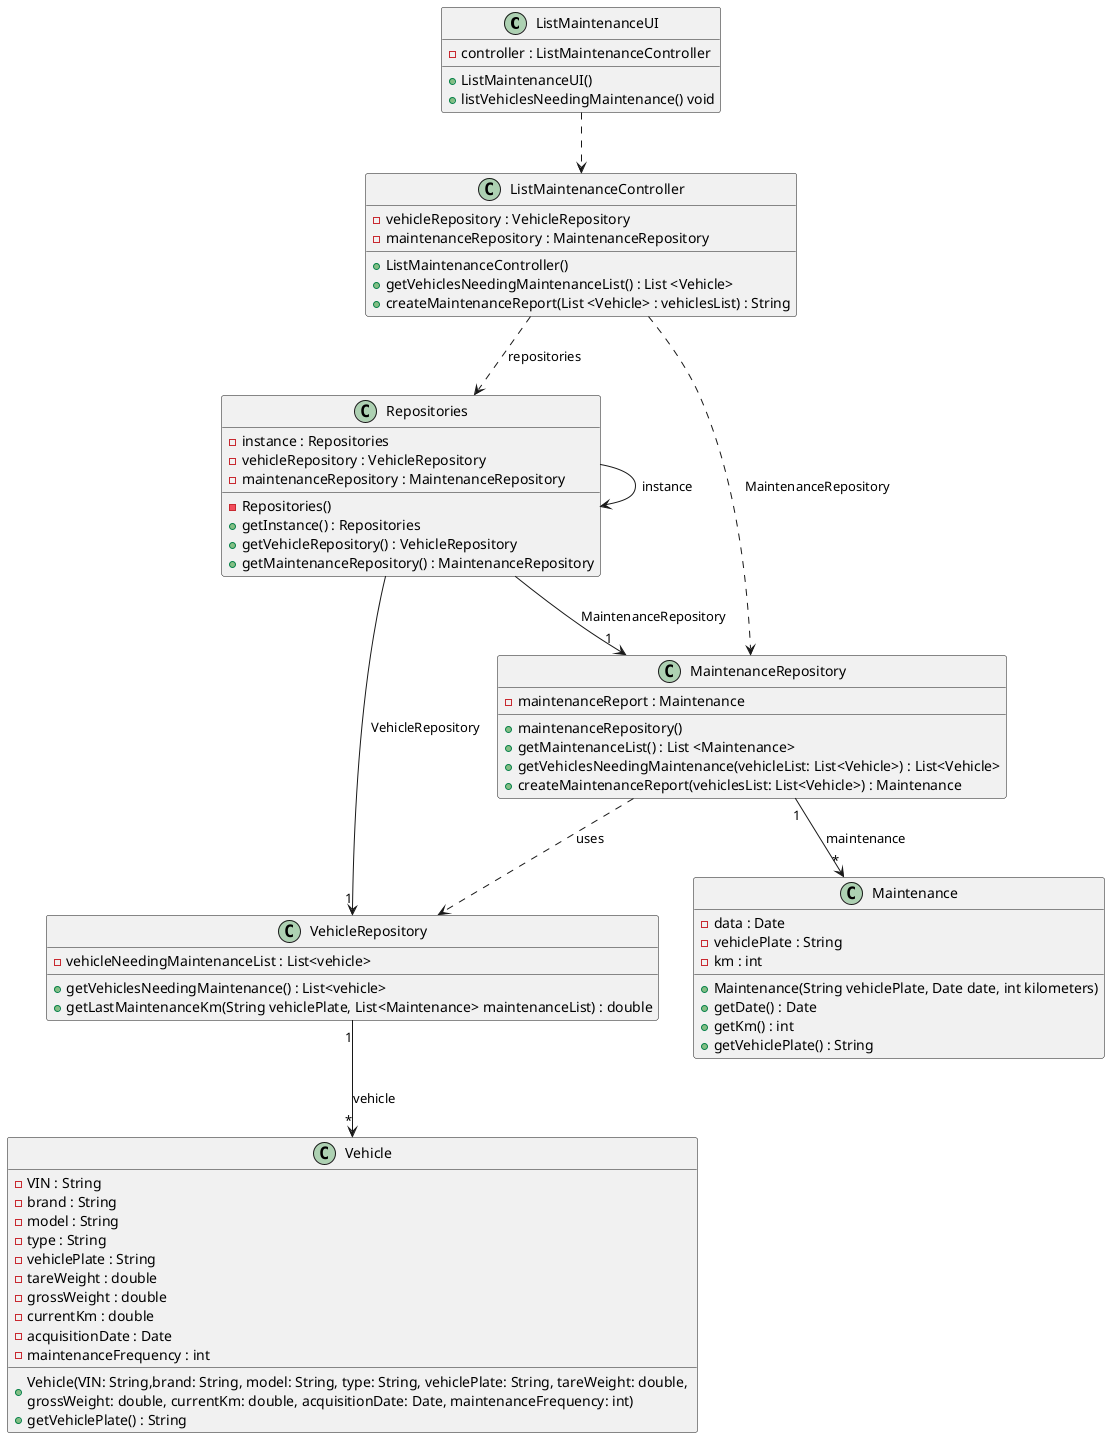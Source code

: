 @startuml
skinparam packageStyle rectangle
skinparam shadowing false
skinparam line type polyline

class ListMaintenanceUI{
    - controller : ListMaintenanceController
    + ListMaintenanceUI()
    + listVehiclesNeedingMaintenance() void
}

class ListMaintenanceController {
    - vehicleRepository : VehicleRepository
    - maintenanceRepository : MaintenanceRepository

    + ListMaintenanceController()
    + getVehiclesNeedingMaintenanceList() : List <Vehicle>
    + createMaintenanceReport(List <Vehicle> : vehiclesList) : String
}

class Repositories {
        - instance : Repositories
        - vehicleRepository : VehicleRepository
        - maintenanceRepository : MaintenanceRepository

        - Repositories()
        + getInstance() : Repositories
        + getVehicleRepository() : VehicleRepository
        + getMaintenanceRepository() : MaintenanceRepository
}

class VehicleRepository {
    - vehicleNeedingMaintenanceList : List<vehicle>

    + getVehiclesNeedingMaintenance() : List<vehicle>
    + getLastMaintenanceKm(String vehiclePlate, List<Maintenance> maintenanceList) : double
}

class MaintenanceRepository {
    - maintenanceReport : Maintenance

    + maintenanceRepository()
    + getMaintenanceList() : List <Maintenance>
    + getVehiclesNeedingMaintenance(vehicleList: List<Vehicle>) : List<Vehicle>
    + createMaintenanceReport(vehiclesList: List<Vehicle>) : Maintenance
}

class Vehicle {
     - VIN : String
     - brand : String
     - model : String
     - type : String
     - vehiclePlate : String
     - tareWeight : double
     - grossWeight : double
     - currentKm : double
     - acquisitionDate : Date
     - maintenanceFrequency : int

    + Vehicle(VIN: String,brand: String, model: String, type: String, vehiclePlate: String, tareWeight: double, \ngrossWeight: double, currentKm: double, acquisitionDate: Date, maintenanceFrequency: int)
    + getVehiclePlate() : String
}



class Maintenance {
    - data : Date
    - vehiclePlate : String
    - km : int

    + Maintenance(String vehiclePlate, Date date, int kilometers)
    + getDate() : Date
    + getKm() : int
    + getVehiclePlate() : String
}

ListMaintenanceUI ..> ListMaintenanceController

ListMaintenanceController ..> Repositories: repositories

Repositories --> Repositories: instance

ListMaintenanceController ..> MaintenanceRepository: MaintenanceRepository

Repositories --> "1"VehicleRepository: VehicleRepository

Repositories --> "1"MaintenanceRepository: MaintenanceRepository

VehicleRepository "1"--> "*"Vehicle: vehicle

MaintenanceRepository  ..>  VehicleRepository: uses

MaintenanceRepository "1"-->"*" Maintenance: maintenance

@enduml
